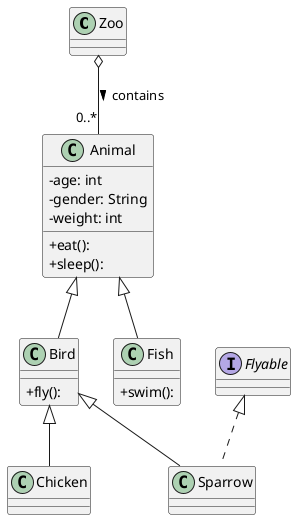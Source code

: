 @startuml
skinparam classAttributeIconSize 0
class Zoo{

}
class Animal{
- age: int
- gender: String
- weight: int

+ eat():
+ sleep():
}

class Bird{
+ fly():
}

class Fish{
+ swim():
}

class Chicken{

}

class Sparrow{

}

interface Flyable{
}

Zoo o-- "0..*" Animal: contains >
Animal <|-- Fish
Animal <|-- Bird
Bird <|-- Chicken
Bird <|-- Sparrow
Flyable <|.. Sparrow

@enduml